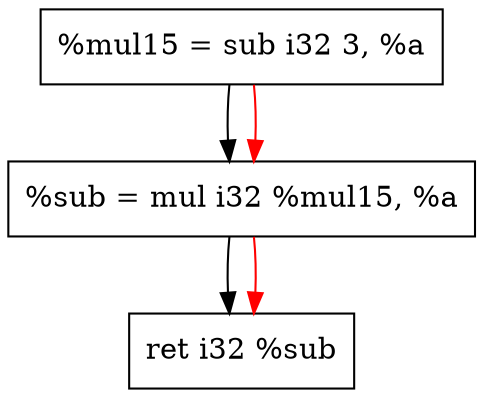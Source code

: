 digraph "CDFG for'func' function" {
	Node0x55aaf52619d0[shape=record, label="  %mul15 = sub i32 3, %a"];
	Node0x55aaf5261a40[shape=record, label="  %sub = mul i32 %mul15, %a"];
	Node0x55aaf5261318[shape=record, label="  ret i32 %sub"];
	Node0x55aaf52619d0 -> Node0x55aaf5261a40
	Node0x55aaf5261a40 -> Node0x55aaf5261318
edge [color=red]
	Node0x55aaf52619d0 -> Node0x55aaf5261a40
	Node0x55aaf5261a40 -> Node0x55aaf5261318
}
